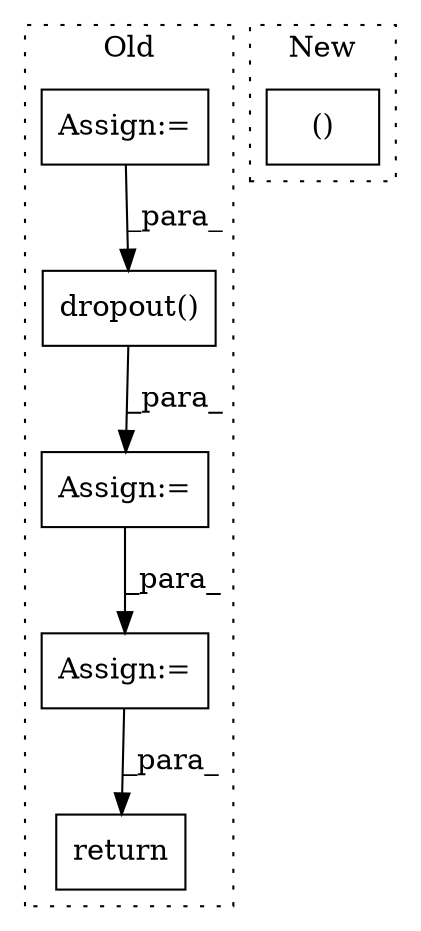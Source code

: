digraph G {
subgraph cluster0 {
1 [label="dropout()" a="75" s="5720,5737" l="13,1" shape="box"];
3 [label="Assign:=" a="68" s="5418" l="3" shape="box"];
4 [label="Assign:=" a="68" s="5893" l="3" shape="box"];
5 [label="Assign:=" a="68" s="5778" l="3" shape="box"];
6 [label="return" a="93" s="5929" l="7" shape="box"];
label = "Old";
style="dotted";
}
subgraph cluster1 {
2 [label="()" a="54" s="4341" l="12" shape="box"];
label = "New";
style="dotted";
}
1 -> 5 [label="_para_"];
3 -> 1 [label="_para_"];
4 -> 6 [label="_para_"];
5 -> 4 [label="_para_"];
}